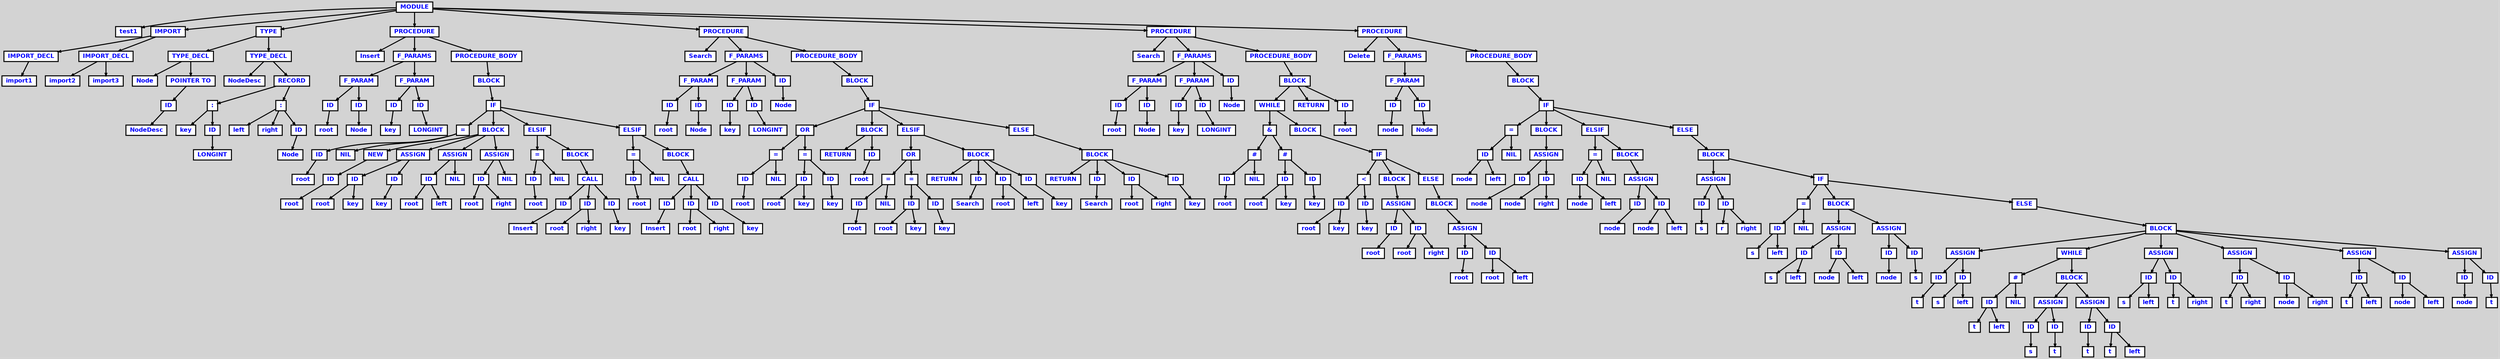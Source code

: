 digraph {

	ordering=out;
	ranksep=.4;
	bgcolor="lightgrey"; node [shape=box, fixedsize=false, fontsize=12, fontname="Helvetica-bold", fontcolor="blue"
		width=.25, height=.25, color="black", fillcolor="white", style="filled, solid, bold"];
	edge [arrowsize=.5, color="black", style="bold"]

  n0 [label="MODULE"];
  n1 [label="test1"];
  n2 [label="IMPORT"];
  n2 [label="IMPORT"];
  n3 [label="IMPORT_DECL"];
  n3 [label="IMPORT_DECL"];
  n4 [label="import1"];
  n5 [label="IMPORT_DECL"];
  n5 [label="IMPORT_DECL"];
  n6 [label="import2"];
  n7 [label="import3"];
  n8 [label="TYPE"];
  n8 [label="TYPE"];
  n9 [label="TYPE_DECL"];
  n9 [label="TYPE_DECL"];
  n10 [label="Node"];
  n11 [label="POINTER TO"];
  n11 [label="POINTER TO"];
  n12 [label="ID"];
  n12 [label="ID"];
  n13 [label="NodeDesc"];
  n14 [label="TYPE_DECL"];
  n14 [label="TYPE_DECL"];
  n15 [label="NodeDesc"];
  n16 [label="RECORD"];
  n16 [label="RECORD"];
  n17 [label=":"];
  n17 [label=":"];
  n18 [label="key"];
  n19 [label="ID"];
  n19 [label="ID"];
  n20 [label="LONGINT"];
  n21 [label=":"];
  n21 [label=":"];
  n22 [label="left"];
  n23 [label="right"];
  n24 [label="ID"];
  n24 [label="ID"];
  n25 [label="Node"];
  n26 [label="PROCEDURE"];
  n26 [label="PROCEDURE"];
  n27 [label="Insert"];
  n28 [label="F_PARAMS"];
  n28 [label="F_PARAMS"];
  n29 [label="F_PARAM"];
  n29 [label="F_PARAM"];
  n30 [label="ID"];
  n30 [label="ID"];
  n31 [label="root"];
  n32 [label="ID"];
  n32 [label="ID"];
  n33 [label="Node"];
  n34 [label="F_PARAM"];
  n34 [label="F_PARAM"];
  n35 [label="ID"];
  n35 [label="ID"];
  n36 [label="key"];
  n37 [label="ID"];
  n37 [label="ID"];
  n38 [label="LONGINT"];
  n39 [label="PROCEDURE_BODY"];
  n39 [label="PROCEDURE_BODY"];
  n40 [label="BLOCK"];
  n40 [label="BLOCK"];
  n41 [label="IF"];
  n41 [label="IF"];
  n42 [label="="];
  n42 [label="="];
  n43 [label="ID"];
  n43 [label="ID"];
  n44 [label="root"];
  n45 [label="NIL"];
  n46 [label="BLOCK"];
  n46 [label="BLOCK"];
  n47 [label="NEW"];
  n47 [label="NEW"];
  n48 [label="ID"];
  n48 [label="ID"];
  n49 [label="root"];
  n50 [label="ASSIGN"];
  n50 [label="ASSIGN"];
  n51 [label="ID"];
  n51 [label="ID"];
  n52 [label="root"];
  n53 [label="key"];
  n54 [label="ID"];
  n54 [label="ID"];
  n55 [label="key"];
  n56 [label="ASSIGN"];
  n56 [label="ASSIGN"];
  n57 [label="ID"];
  n57 [label="ID"];
  n58 [label="root"];
  n59 [label="left"];
  n60 [label="NIL"];
  n61 [label="ASSIGN"];
  n61 [label="ASSIGN"];
  n62 [label="ID"];
  n62 [label="ID"];
  n63 [label="root"];
  n64 [label="right"];
  n65 [label="NIL"];
  n66 [label="ELSIF"];
  n66 [label="ELSIF"];
  n67 [label="="];
  n67 [label="="];
  n68 [label="ID"];
  n68 [label="ID"];
  n69 [label="root"];
  n70 [label="NIL"];
  n71 [label="BLOCK"];
  n71 [label="BLOCK"];
  n72 [label="CALL"];
  n72 [label="CALL"];
  n73 [label="ID"];
  n73 [label="ID"];
  n74 [label="Insert"];
  n75 [label="ID"];
  n75 [label="ID"];
  n76 [label="root"];
  n77 [label="right"];
  n78 [label="ID"];
  n78 [label="ID"];
  n79 [label="key"];
  n80 [label="ELSIF"];
  n80 [label="ELSIF"];
  n81 [label="="];
  n81 [label="="];
  n82 [label="ID"];
  n82 [label="ID"];
  n83 [label="root"];
  n84 [label="NIL"];
  n85 [label="BLOCK"];
  n85 [label="BLOCK"];
  n86 [label="CALL"];
  n86 [label="CALL"];
  n87 [label="ID"];
  n87 [label="ID"];
  n88 [label="Insert"];
  n89 [label="ID"];
  n89 [label="ID"];
  n90 [label="root"];
  n91 [label="right"];
  n92 [label="ID"];
  n92 [label="ID"];
  n93 [label="key"];
  n94 [label="PROCEDURE"];
  n94 [label="PROCEDURE"];
  n95 [label="Search"];
  n96 [label="F_PARAMS"];
  n96 [label="F_PARAMS"];
  n97 [label="F_PARAM"];
  n97 [label="F_PARAM"];
  n98 [label="ID"];
  n98 [label="ID"];
  n99 [label="root"];
  n100 [label="ID"];
  n100 [label="ID"];
  n101 [label="Node"];
  n102 [label="F_PARAM"];
  n102 [label="F_PARAM"];
  n103 [label="ID"];
  n103 [label="ID"];
  n104 [label="key"];
  n105 [label="ID"];
  n105 [label="ID"];
  n106 [label="LONGINT"];
  n107 [label="ID"];
  n107 [label="ID"];
  n108 [label="Node"];
  n109 [label="PROCEDURE_BODY"];
  n109 [label="PROCEDURE_BODY"];
  n110 [label="BLOCK"];
  n110 [label="BLOCK"];
  n111 [label="IF"];
  n111 [label="IF"];
  n112 [label="OR"];
  n112 [label="OR"];
  n113 [label="="];
  n113 [label="="];
  n114 [label="ID"];
  n114 [label="ID"];
  n115 [label="root"];
  n116 [label="NIL"];
  n117 [label="="];
  n117 [label="="];
  n118 [label="ID"];
  n118 [label="ID"];
  n119 [label="root"];
  n120 [label="key"];
  n121 [label="ID"];
  n121 [label="ID"];
  n122 [label="key"];
  n123 [label="BLOCK"];
  n123 [label="BLOCK"];
  n124 [label="RETURN"];
  n125 [label="ID"];
  n125 [label="ID"];
  n126 [label="root"];
  n127 [label="ELSIF"];
  n127 [label="ELSIF"];
  n128 [label="OR"];
  n128 [label="OR"];
  n129 [label="="];
  n129 [label="="];
  n130 [label="ID"];
  n130 [label="ID"];
  n131 [label="root"];
  n132 [label="NIL"];
  n133 [label="="];
  n133 [label="="];
  n134 [label="ID"];
  n134 [label="ID"];
  n135 [label="root"];
  n136 [label="key"];
  n137 [label="ID"];
  n137 [label="ID"];
  n138 [label="key"];
  n139 [label="BLOCK"];
  n139 [label="BLOCK"];
  n140 [label="RETURN"];
  n141 [label="ID"];
  n141 [label="ID"];
  n142 [label="Search"];
  n143 [label="ID"];
  n143 [label="ID"];
  n144 [label="root"];
  n145 [label="left"];
  n146 [label="ID"];
  n146 [label="ID"];
  n147 [label="key"];
  n148 [label="ELSE"];
  n148 [label="ELSE"];
  n149 [label="BLOCK"];
  n149 [label="BLOCK"];
  n150 [label="RETURN"];
  n151 [label="ID"];
  n151 [label="ID"];
  n152 [label="Search"];
  n153 [label="ID"];
  n153 [label="ID"];
  n154 [label="root"];
  n155 [label="right"];
  n156 [label="ID"];
  n156 [label="ID"];
  n157 [label="key"];
  n158 [label="PROCEDURE"];
  n158 [label="PROCEDURE"];
  n159 [label="Search"];
  n160 [label="F_PARAMS"];
  n160 [label="F_PARAMS"];
  n161 [label="F_PARAM"];
  n161 [label="F_PARAM"];
  n162 [label="ID"];
  n162 [label="ID"];
  n163 [label="root"];
  n164 [label="ID"];
  n164 [label="ID"];
  n165 [label="Node"];
  n166 [label="F_PARAM"];
  n166 [label="F_PARAM"];
  n167 [label="ID"];
  n167 [label="ID"];
  n168 [label="key"];
  n169 [label="ID"];
  n169 [label="ID"];
  n170 [label="LONGINT"];
  n171 [label="ID"];
  n171 [label="ID"];
  n172 [label="Node"];
  n173 [label="PROCEDURE_BODY"];
  n173 [label="PROCEDURE_BODY"];
  n174 [label="BLOCK"];
  n174 [label="BLOCK"];
  n175 [label="WHILE"];
  n175 [label="WHILE"];
  n176 [label="&"];
  n176 [label="&"];
  n177 [label="#"];
  n177 [label="#"];
  n178 [label="ID"];
  n178 [label="ID"];
  n179 [label="root"];
  n180 [label="NIL"];
  n181 [label="#"];
  n181 [label="#"];
  n182 [label="ID"];
  n182 [label="ID"];
  n183 [label="root"];
  n184 [label="key"];
  n185 [label="ID"];
  n185 [label="ID"];
  n186 [label="key"];
  n187 [label="BLOCK"];
  n187 [label="BLOCK"];
  n188 [label="IF"];
  n188 [label="IF"];
  n189 [label="<"];
  n189 [label="<"];
  n190 [label="ID"];
  n190 [label="ID"];
  n191 [label="root"];
  n192 [label="key"];
  n193 [label="ID"];
  n193 [label="ID"];
  n194 [label="key"];
  n195 [label="BLOCK"];
  n195 [label="BLOCK"];
  n196 [label="ASSIGN"];
  n196 [label="ASSIGN"];
  n197 [label="ID"];
  n197 [label="ID"];
  n198 [label="root"];
  n199 [label="ID"];
  n199 [label="ID"];
  n200 [label="root"];
  n201 [label="right"];
  n202 [label="ELSE"];
  n202 [label="ELSE"];
  n203 [label="BLOCK"];
  n203 [label="BLOCK"];
  n204 [label="ASSIGN"];
  n204 [label="ASSIGN"];
  n205 [label="ID"];
  n205 [label="ID"];
  n206 [label="root"];
  n207 [label="ID"];
  n207 [label="ID"];
  n208 [label="root"];
  n209 [label="left"];
  n210 [label="RETURN"];
  n211 [label="ID"];
  n211 [label="ID"];
  n212 [label="root"];
  n213 [label="PROCEDURE"];
  n213 [label="PROCEDURE"];
  n214 [label="Delete"];
  n215 [label="F_PARAMS"];
  n215 [label="F_PARAMS"];
  n216 [label="F_PARAM"];
  n216 [label="F_PARAM"];
  n217 [label="ID"];
  n217 [label="ID"];
  n218 [label="node"];
  n219 [label="ID"];
  n219 [label="ID"];
  n220 [label="Node"];
  n221 [label="PROCEDURE_BODY"];
  n221 [label="PROCEDURE_BODY"];
  n222 [label="BLOCK"];
  n222 [label="BLOCK"];
  n223 [label="IF"];
  n223 [label="IF"];
  n224 [label="="];
  n224 [label="="];
  n225 [label="ID"];
  n225 [label="ID"];
  n226 [label="node"];
  n227 [label="left"];
  n228 [label="NIL"];
  n229 [label="BLOCK"];
  n229 [label="BLOCK"];
  n230 [label="ASSIGN"];
  n230 [label="ASSIGN"];
  n231 [label="ID"];
  n231 [label="ID"];
  n232 [label="node"];
  n233 [label="ID"];
  n233 [label="ID"];
  n234 [label="node"];
  n235 [label="right"];
  n236 [label="ELSIF"];
  n236 [label="ELSIF"];
  n237 [label="="];
  n237 [label="="];
  n238 [label="ID"];
  n238 [label="ID"];
  n239 [label="node"];
  n240 [label="left"];
  n241 [label="NIL"];
  n242 [label="BLOCK"];
  n242 [label="BLOCK"];
  n243 [label="ASSIGN"];
  n243 [label="ASSIGN"];
  n244 [label="ID"];
  n244 [label="ID"];
  n245 [label="node"];
  n246 [label="ID"];
  n246 [label="ID"];
  n247 [label="node"];
  n248 [label="left"];
  n249 [label="ELSE"];
  n249 [label="ELSE"];
  n250 [label="BLOCK"];
  n250 [label="BLOCK"];
  n251 [label="ASSIGN"];
  n251 [label="ASSIGN"];
  n252 [label="ID"];
  n252 [label="ID"];
  n253 [label="s"];
  n254 [label="ID"];
  n254 [label="ID"];
  n255 [label="r"];
  n256 [label="right"];
  n257 [label="IF"];
  n257 [label="IF"];
  n258 [label="="];
  n258 [label="="];
  n259 [label="ID"];
  n259 [label="ID"];
  n260 [label="s"];
  n261 [label="left"];
  n262 [label="NIL"];
  n263 [label="BLOCK"];
  n263 [label="BLOCK"];
  n264 [label="ASSIGN"];
  n264 [label="ASSIGN"];
  n265 [label="ID"];
  n265 [label="ID"];
  n266 [label="s"];
  n267 [label="left"];
  n268 [label="ID"];
  n268 [label="ID"];
  n269 [label="node"];
  n270 [label="left"];
  n271 [label="ASSIGN"];
  n271 [label="ASSIGN"];
  n272 [label="ID"];
  n272 [label="ID"];
  n273 [label="node"];
  n274 [label="ID"];
  n274 [label="ID"];
  n275 [label="s"];
  n276 [label="ELSE"];
  n276 [label="ELSE"];
  n277 [label="BLOCK"];
  n277 [label="BLOCK"];
  n278 [label="ASSIGN"];
  n278 [label="ASSIGN"];
  n279 [label="ID"];
  n279 [label="ID"];
  n280 [label="t"];
  n281 [label="ID"];
  n281 [label="ID"];
  n282 [label="s"];
  n283 [label="left"];
  n284 [label="WHILE"];
  n284 [label="WHILE"];
  n285 [label="#"];
  n285 [label="#"];
  n286 [label="ID"];
  n286 [label="ID"];
  n287 [label="t"];
  n288 [label="left"];
  n289 [label="NIL"];
  n290 [label="BLOCK"];
  n290 [label="BLOCK"];
  n291 [label="ASSIGN"];
  n291 [label="ASSIGN"];
  n292 [label="ID"];
  n292 [label="ID"];
  n293 [label="s"];
  n294 [label="ID"];
  n294 [label="ID"];
  n295 [label="t"];
  n296 [label="ASSIGN"];
  n296 [label="ASSIGN"];
  n297 [label="ID"];
  n297 [label="ID"];
  n298 [label="t"];
  n299 [label="ID"];
  n299 [label="ID"];
  n300 [label="t"];
  n301 [label="left"];
  n302 [label="ASSIGN"];
  n302 [label="ASSIGN"];
  n303 [label="ID"];
  n303 [label="ID"];
  n304 [label="s"];
  n305 [label="left"];
  n306 [label="ID"];
  n306 [label="ID"];
  n307 [label="t"];
  n308 [label="right"];
  n309 [label="ASSIGN"];
  n309 [label="ASSIGN"];
  n310 [label="ID"];
  n310 [label="ID"];
  n311 [label="t"];
  n312 [label="right"];
  n313 [label="ID"];
  n313 [label="ID"];
  n314 [label="node"];
  n315 [label="right"];
  n316 [label="ASSIGN"];
  n316 [label="ASSIGN"];
  n317 [label="ID"];
  n317 [label="ID"];
  n318 [label="t"];
  n319 [label="left"];
  n320 [label="ID"];
  n320 [label="ID"];
  n321 [label="node"];
  n322 [label="left"];
  n323 [label="ASSIGN"];
  n323 [label="ASSIGN"];
  n324 [label="ID"];
  n324 [label="ID"];
  n325 [label="node"];
  n326 [label="ID"];
  n326 [label="ID"];
  n327 [label="t"];

  n0 -> n1 // "MODULE" -> "test1"
  n0 -> n2 // "MODULE" -> "IMPORT"
  n2 -> n3 // "IMPORT" -> "IMPORT_DECL"
  n3 -> n4 // "IMPORT_DECL" -> "import1"
  n2 -> n5 // "IMPORT" -> "IMPORT_DECL"
  n5 -> n6 // "IMPORT_DECL" -> "import2"
  n5 -> n7 // "IMPORT_DECL" -> "import3"
  n0 -> n8 // "MODULE" -> "TYPE"
  n8 -> n9 // "TYPE" -> "TYPE_DECL"
  n9 -> n10 // "TYPE_DECL" -> "Node"
  n9 -> n11 // "TYPE_DECL" -> "POINTER TO"
  n11 -> n12 // "POINTER TO" -> "ID"
  n12 -> n13 // "ID" -> "NodeDesc"
  n8 -> n14 // "TYPE" -> "TYPE_DECL"
  n14 -> n15 // "TYPE_DECL" -> "NodeDesc"
  n14 -> n16 // "TYPE_DECL" -> "RECORD"
  n16 -> n17 // "RECORD" -> ":"
  n17 -> n18 // ":" -> "key"
  n17 -> n19 // ":" -> "ID"
  n19 -> n20 // "ID" -> "LONGINT"
  n16 -> n21 // "RECORD" -> ":"
  n21 -> n22 // ":" -> "left"
  n21 -> n23 // ":" -> "right"
  n21 -> n24 // ":" -> "ID"
  n24 -> n25 // "ID" -> "Node"
  n0 -> n26 // "MODULE" -> "PROCEDURE"
  n26 -> n27 // "PROCEDURE" -> "Insert"
  n26 -> n28 // "PROCEDURE" -> "F_PARAMS"
  n28 -> n29 // "F_PARAMS" -> "F_PARAM"
  n29 -> n30 // "F_PARAM" -> "ID"
  n30 -> n31 // "ID" -> "root"
  n29 -> n32 // "F_PARAM" -> "ID"
  n32 -> n33 // "ID" -> "Node"
  n28 -> n34 // "F_PARAMS" -> "F_PARAM"
  n34 -> n35 // "F_PARAM" -> "ID"
  n35 -> n36 // "ID" -> "key"
  n34 -> n37 // "F_PARAM" -> "ID"
  n37 -> n38 // "ID" -> "LONGINT"
  n26 -> n39 // "PROCEDURE" -> "PROCEDURE_BODY"
  n39 -> n40 // "PROCEDURE_BODY" -> "BLOCK"
  n40 -> n41 // "BLOCK" -> "IF"
  n41 -> n42 // "IF" -> "="
  n42 -> n43 // "=" -> "ID"
  n43 -> n44 // "ID" -> "root"
  n42 -> n45 // "=" -> "NIL"
  n41 -> n46 // "IF" -> "BLOCK"
  n46 -> n47 // "BLOCK" -> "NEW"
  n47 -> n48 // "NEW" -> "ID"
  n48 -> n49 // "ID" -> "root"
  n46 -> n50 // "BLOCK" -> "ASSIGN"
  n50 -> n51 // "ASSIGN" -> "ID"
  n51 -> n52 // "ID" -> "root"
  n51 -> n53 // "ID" -> "key"
  n50 -> n54 // "ASSIGN" -> "ID"
  n54 -> n55 // "ID" -> "key"
  n46 -> n56 // "BLOCK" -> "ASSIGN"
  n56 -> n57 // "ASSIGN" -> "ID"
  n57 -> n58 // "ID" -> "root"
  n57 -> n59 // "ID" -> "left"
  n56 -> n60 // "ASSIGN" -> "NIL"
  n46 -> n61 // "BLOCK" -> "ASSIGN"
  n61 -> n62 // "ASSIGN" -> "ID"
  n62 -> n63 // "ID" -> "root"
  n62 -> n64 // "ID" -> "right"
  n61 -> n65 // "ASSIGN" -> "NIL"
  n41 -> n66 // "IF" -> "ELSIF"
  n66 -> n67 // "ELSIF" -> "="
  n67 -> n68 // "=" -> "ID"
  n68 -> n69 // "ID" -> "root"
  n67 -> n70 // "=" -> "NIL"
  n66 -> n71 // "ELSIF" -> "BLOCK"
  n71 -> n72 // "BLOCK" -> "CALL"
  n72 -> n73 // "CALL" -> "ID"
  n73 -> n74 // "ID" -> "Insert"
  n72 -> n75 // "CALL" -> "ID"
  n75 -> n76 // "ID" -> "root"
  n75 -> n77 // "ID" -> "right"
  n72 -> n78 // "CALL" -> "ID"
  n78 -> n79 // "ID" -> "key"
  n41 -> n80 // "IF" -> "ELSIF"
  n80 -> n81 // "ELSIF" -> "="
  n81 -> n82 // "=" -> "ID"
  n82 -> n83 // "ID" -> "root"
  n81 -> n84 // "=" -> "NIL"
  n80 -> n85 // "ELSIF" -> "BLOCK"
  n85 -> n86 // "BLOCK" -> "CALL"
  n86 -> n87 // "CALL" -> "ID"
  n87 -> n88 // "ID" -> "Insert"
  n86 -> n89 // "CALL" -> "ID"
  n89 -> n90 // "ID" -> "root"
  n89 -> n91 // "ID" -> "right"
  n86 -> n92 // "CALL" -> "ID"
  n92 -> n93 // "ID" -> "key"
  n0 -> n94 // "MODULE" -> "PROCEDURE"
  n94 -> n95 // "PROCEDURE" -> "Search"
  n94 -> n96 // "PROCEDURE" -> "F_PARAMS"
  n96 -> n97 // "F_PARAMS" -> "F_PARAM"
  n97 -> n98 // "F_PARAM" -> "ID"
  n98 -> n99 // "ID" -> "root"
  n97 -> n100 // "F_PARAM" -> "ID"
  n100 -> n101 // "ID" -> "Node"
  n96 -> n102 // "F_PARAMS" -> "F_PARAM"
  n102 -> n103 // "F_PARAM" -> "ID"
  n103 -> n104 // "ID" -> "key"
  n102 -> n105 // "F_PARAM" -> "ID"
  n105 -> n106 // "ID" -> "LONGINT"
  n96 -> n107 // "F_PARAMS" -> "ID"
  n107 -> n108 // "ID" -> "Node"
  n94 -> n109 // "PROCEDURE" -> "PROCEDURE_BODY"
  n109 -> n110 // "PROCEDURE_BODY" -> "BLOCK"
  n110 -> n111 // "BLOCK" -> "IF"
  n111 -> n112 // "IF" -> "OR"
  n112 -> n113 // "OR" -> "="
  n113 -> n114 // "=" -> "ID"
  n114 -> n115 // "ID" -> "root"
  n113 -> n116 // "=" -> "NIL"
  n112 -> n117 // "OR" -> "="
  n117 -> n118 // "=" -> "ID"
  n118 -> n119 // "ID" -> "root"
  n118 -> n120 // "ID" -> "key"
  n117 -> n121 // "=" -> "ID"
  n121 -> n122 // "ID" -> "key"
  n111 -> n123 // "IF" -> "BLOCK"
  n123 -> n124 // "BLOCK" -> "RETURN"
  n123 -> n125 // "BLOCK" -> "ID"
  n125 -> n126 // "ID" -> "root"
  n111 -> n127 // "IF" -> "ELSIF"
  n127 -> n128 // "ELSIF" -> "OR"
  n128 -> n129 // "OR" -> "="
  n129 -> n130 // "=" -> "ID"
  n130 -> n131 // "ID" -> "root"
  n129 -> n132 // "=" -> "NIL"
  n128 -> n133 // "OR" -> "="
  n133 -> n134 // "=" -> "ID"
  n134 -> n135 // "ID" -> "root"
  n134 -> n136 // "ID" -> "key"
  n133 -> n137 // "=" -> "ID"
  n137 -> n138 // "ID" -> "key"
  n127 -> n139 // "ELSIF" -> "BLOCK"
  n139 -> n140 // "BLOCK" -> "RETURN"
  n139 -> n141 // "BLOCK" -> "ID"
  n141 -> n142 // "ID" -> "Search"
  n139 -> n143 // "BLOCK" -> "ID"
  n143 -> n144 // "ID" -> "root"
  n143 -> n145 // "ID" -> "left"
  n139 -> n146 // "BLOCK" -> "ID"
  n146 -> n147 // "ID" -> "key"
  n111 -> n148 // "IF" -> "ELSE"
  n148 -> n149 // "ELSE" -> "BLOCK"
  n149 -> n150 // "BLOCK" -> "RETURN"
  n149 -> n151 // "BLOCK" -> "ID"
  n151 -> n152 // "ID" -> "Search"
  n149 -> n153 // "BLOCK" -> "ID"
  n153 -> n154 // "ID" -> "root"
  n153 -> n155 // "ID" -> "right"
  n149 -> n156 // "BLOCK" -> "ID"
  n156 -> n157 // "ID" -> "key"
  n0 -> n158 // "MODULE" -> "PROCEDURE"
  n158 -> n159 // "PROCEDURE" -> "Search"
  n158 -> n160 // "PROCEDURE" -> "F_PARAMS"
  n160 -> n161 // "F_PARAMS" -> "F_PARAM"
  n161 -> n162 // "F_PARAM" -> "ID"
  n162 -> n163 // "ID" -> "root"
  n161 -> n164 // "F_PARAM" -> "ID"
  n164 -> n165 // "ID" -> "Node"
  n160 -> n166 // "F_PARAMS" -> "F_PARAM"
  n166 -> n167 // "F_PARAM" -> "ID"
  n167 -> n168 // "ID" -> "key"
  n166 -> n169 // "F_PARAM" -> "ID"
  n169 -> n170 // "ID" -> "LONGINT"
  n160 -> n171 // "F_PARAMS" -> "ID"
  n171 -> n172 // "ID" -> "Node"
  n158 -> n173 // "PROCEDURE" -> "PROCEDURE_BODY"
  n173 -> n174 // "PROCEDURE_BODY" -> "BLOCK"
  n174 -> n175 // "BLOCK" -> "WHILE"
  n175 -> n176 // "WHILE" -> "&"
  n176 -> n177 // "&" -> "#"
  n177 -> n178 // "#" -> "ID"
  n178 -> n179 // "ID" -> "root"
  n177 -> n180 // "#" -> "NIL"
  n176 -> n181 // "&" -> "#"
  n181 -> n182 // "#" -> "ID"
  n182 -> n183 // "ID" -> "root"
  n182 -> n184 // "ID" -> "key"
  n181 -> n185 // "#" -> "ID"
  n185 -> n186 // "ID" -> "key"
  n175 -> n187 // "WHILE" -> "BLOCK"
  n187 -> n188 // "BLOCK" -> "IF"
  n188 -> n189 // "IF" -> "<"
  n189 -> n190 // "<" -> "ID"
  n190 -> n191 // "ID" -> "root"
  n190 -> n192 // "ID" -> "key"
  n189 -> n193 // "<" -> "ID"
  n193 -> n194 // "ID" -> "key"
  n188 -> n195 // "IF" -> "BLOCK"
  n195 -> n196 // "BLOCK" -> "ASSIGN"
  n196 -> n197 // "ASSIGN" -> "ID"
  n197 -> n198 // "ID" -> "root"
  n196 -> n199 // "ASSIGN" -> "ID"
  n199 -> n200 // "ID" -> "root"
  n199 -> n201 // "ID" -> "right"
  n188 -> n202 // "IF" -> "ELSE"
  n202 -> n203 // "ELSE" -> "BLOCK"
  n203 -> n204 // "BLOCK" -> "ASSIGN"
  n204 -> n205 // "ASSIGN" -> "ID"
  n205 -> n206 // "ID" -> "root"
  n204 -> n207 // "ASSIGN" -> "ID"
  n207 -> n208 // "ID" -> "root"
  n207 -> n209 // "ID" -> "left"
  n174 -> n210 // "BLOCK" -> "RETURN"
  n174 -> n211 // "BLOCK" -> "ID"
  n211 -> n212 // "ID" -> "root"
  n0 -> n213 // "MODULE" -> "PROCEDURE"
  n213 -> n214 // "PROCEDURE" -> "Delete"
  n213 -> n215 // "PROCEDURE" -> "F_PARAMS"
  n215 -> n216 // "F_PARAMS" -> "F_PARAM"
  n216 -> n217 // "F_PARAM" -> "ID"
  n217 -> n218 // "ID" -> "node"
  n216 -> n219 // "F_PARAM" -> "ID"
  n219 -> n220 // "ID" -> "Node"
  n213 -> n221 // "PROCEDURE" -> "PROCEDURE_BODY"
  n221 -> n222 // "PROCEDURE_BODY" -> "BLOCK"
  n222 -> n223 // "BLOCK" -> "IF"
  n223 -> n224 // "IF" -> "="
  n224 -> n225 // "=" -> "ID"
  n225 -> n226 // "ID" -> "node"
  n225 -> n227 // "ID" -> "left"
  n224 -> n228 // "=" -> "NIL"
  n223 -> n229 // "IF" -> "BLOCK"
  n229 -> n230 // "BLOCK" -> "ASSIGN"
  n230 -> n231 // "ASSIGN" -> "ID"
  n231 -> n232 // "ID" -> "node"
  n230 -> n233 // "ASSIGN" -> "ID"
  n233 -> n234 // "ID" -> "node"
  n233 -> n235 // "ID" -> "right"
  n223 -> n236 // "IF" -> "ELSIF"
  n236 -> n237 // "ELSIF" -> "="
  n237 -> n238 // "=" -> "ID"
  n238 -> n239 // "ID" -> "node"
  n238 -> n240 // "ID" -> "left"
  n237 -> n241 // "=" -> "NIL"
  n236 -> n242 // "ELSIF" -> "BLOCK"
  n242 -> n243 // "BLOCK" -> "ASSIGN"
  n243 -> n244 // "ASSIGN" -> "ID"
  n244 -> n245 // "ID" -> "node"
  n243 -> n246 // "ASSIGN" -> "ID"
  n246 -> n247 // "ID" -> "node"
  n246 -> n248 // "ID" -> "left"
  n223 -> n249 // "IF" -> "ELSE"
  n249 -> n250 // "ELSE" -> "BLOCK"
  n250 -> n251 // "BLOCK" -> "ASSIGN"
  n251 -> n252 // "ASSIGN" -> "ID"
  n252 -> n253 // "ID" -> "s"
  n251 -> n254 // "ASSIGN" -> "ID"
  n254 -> n255 // "ID" -> "r"
  n254 -> n256 // "ID" -> "right"
  n250 -> n257 // "BLOCK" -> "IF"
  n257 -> n258 // "IF" -> "="
  n258 -> n259 // "=" -> "ID"
  n259 -> n260 // "ID" -> "s"
  n259 -> n261 // "ID" -> "left"
  n258 -> n262 // "=" -> "NIL"
  n257 -> n263 // "IF" -> "BLOCK"
  n263 -> n264 // "BLOCK" -> "ASSIGN"
  n264 -> n265 // "ASSIGN" -> "ID"
  n265 -> n266 // "ID" -> "s"
  n265 -> n267 // "ID" -> "left"
  n264 -> n268 // "ASSIGN" -> "ID"
  n268 -> n269 // "ID" -> "node"
  n268 -> n270 // "ID" -> "left"
  n263 -> n271 // "BLOCK" -> "ASSIGN"
  n271 -> n272 // "ASSIGN" -> "ID"
  n272 -> n273 // "ID" -> "node"
  n271 -> n274 // "ASSIGN" -> "ID"
  n274 -> n275 // "ID" -> "s"
  n257 -> n276 // "IF" -> "ELSE"
  n276 -> n277 // "ELSE" -> "BLOCK"
  n277 -> n278 // "BLOCK" -> "ASSIGN"
  n278 -> n279 // "ASSIGN" -> "ID"
  n279 -> n280 // "ID" -> "t"
  n278 -> n281 // "ASSIGN" -> "ID"
  n281 -> n282 // "ID" -> "s"
  n281 -> n283 // "ID" -> "left"
  n277 -> n284 // "BLOCK" -> "WHILE"
  n284 -> n285 // "WHILE" -> "#"
  n285 -> n286 // "#" -> "ID"
  n286 -> n287 // "ID" -> "t"
  n286 -> n288 // "ID" -> "left"
  n285 -> n289 // "#" -> "NIL"
  n284 -> n290 // "WHILE" -> "BLOCK"
  n290 -> n291 // "BLOCK" -> "ASSIGN"
  n291 -> n292 // "ASSIGN" -> "ID"
  n292 -> n293 // "ID" -> "s"
  n291 -> n294 // "ASSIGN" -> "ID"
  n294 -> n295 // "ID" -> "t"
  n290 -> n296 // "BLOCK" -> "ASSIGN"
  n296 -> n297 // "ASSIGN" -> "ID"
  n297 -> n298 // "ID" -> "t"
  n296 -> n299 // "ASSIGN" -> "ID"
  n299 -> n300 // "ID" -> "t"
  n299 -> n301 // "ID" -> "left"
  n277 -> n302 // "BLOCK" -> "ASSIGN"
  n302 -> n303 // "ASSIGN" -> "ID"
  n303 -> n304 // "ID" -> "s"
  n303 -> n305 // "ID" -> "left"
  n302 -> n306 // "ASSIGN" -> "ID"
  n306 -> n307 // "ID" -> "t"
  n306 -> n308 // "ID" -> "right"
  n277 -> n309 // "BLOCK" -> "ASSIGN"
  n309 -> n310 // "ASSIGN" -> "ID"
  n310 -> n311 // "ID" -> "t"
  n310 -> n312 // "ID" -> "right"
  n309 -> n313 // "ASSIGN" -> "ID"
  n313 -> n314 // "ID" -> "node"
  n313 -> n315 // "ID" -> "right"
  n277 -> n316 // "BLOCK" -> "ASSIGN"
  n316 -> n317 // "ASSIGN" -> "ID"
  n317 -> n318 // "ID" -> "t"
  n317 -> n319 // "ID" -> "left"
  n316 -> n320 // "ASSIGN" -> "ID"
  n320 -> n321 // "ID" -> "node"
  n320 -> n322 // "ID" -> "left"
  n277 -> n323 // "BLOCK" -> "ASSIGN"
  n323 -> n324 // "ASSIGN" -> "ID"
  n324 -> n325 // "ID" -> "node"
  n323 -> n326 // "ASSIGN" -> "ID"
  n326 -> n327 // "ID" -> "t"

}
